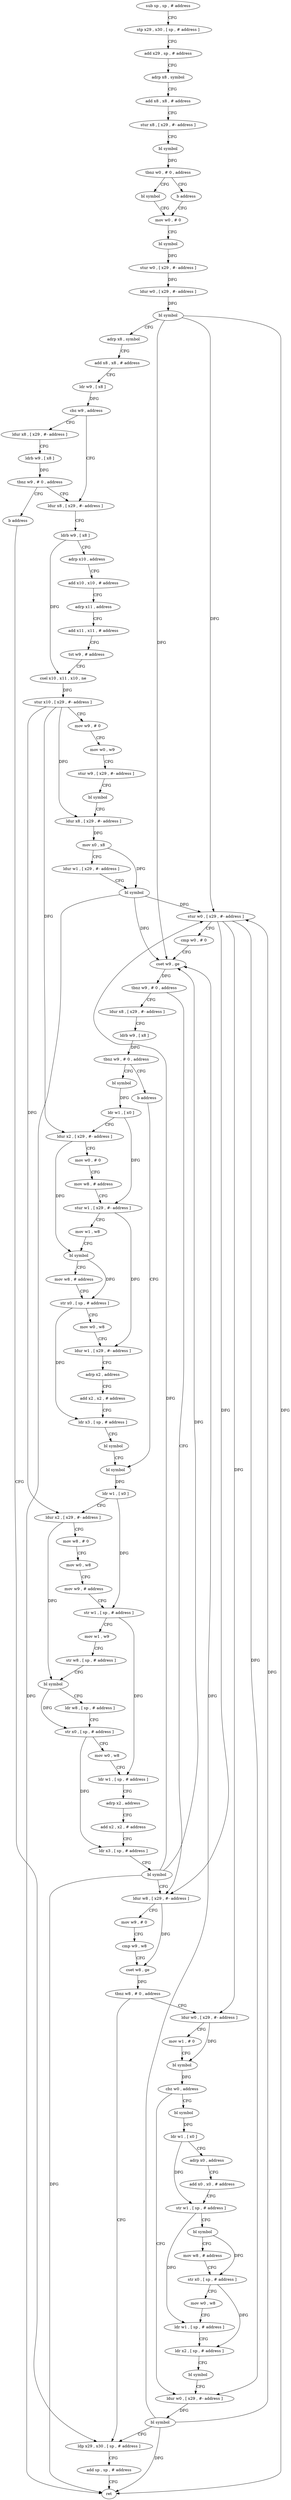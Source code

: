 digraph "func" {
"4214272" [label = "sub sp , sp , # address" ]
"4214276" [label = "stp x29 , x30 , [ sp , # address ]" ]
"4214280" [label = "add x29 , sp , # address" ]
"4214284" [label = "adrp x8 , symbol" ]
"4214288" [label = "add x8 , x8 , # address" ]
"4214292" [label = "stur x8 , [ x29 , #- address ]" ]
"4214296" [label = "bl symbol" ]
"4214300" [label = "tbnz w0 , # 0 , address" ]
"4214308" [label = "bl symbol" ]
"4214304" [label = "b address" ]
"4214312" [label = "mov w0 , # 0" ]
"4214364" [label = "ldur x8 , [ x29 , #- address ]" ]
"4214368" [label = "ldrb w9 , [ x8 ]" ]
"4214372" [label = "adrp x10 , address" ]
"4214376" [label = "add x10 , x10 , # address" ]
"4214380" [label = "adrp x11 , address" ]
"4214384" [label = "add x11 , x11 , # address" ]
"4214388" [label = "tst w9 , # address" ]
"4214392" [label = "csel x10 , x11 , x10 , ne" ]
"4214396" [label = "stur x10 , [ x29 , #- address ]" ]
"4214400" [label = "mov w9 , # 0" ]
"4214404" [label = "mov w0 , w9" ]
"4214408" [label = "stur w9 , [ x29 , #- address ]" ]
"4214412" [label = "bl symbol" ]
"4214416" [label = "ldur x8 , [ x29 , #- address ]" ]
"4214420" [label = "mov x0 , x8" ]
"4214424" [label = "ldur w1 , [ x29 , #- address ]" ]
"4214428" [label = "bl symbol" ]
"4214432" [label = "stur w0 , [ x29 , #- address ]" ]
"4214436" [label = "cmp w0 , # 0" ]
"4214440" [label = "cset w9 , ge" ]
"4214444" [label = "tbnz w9 , # 0 , address" ]
"4214600" [label = "ldur w8 , [ x29 , #- address ]" ]
"4214448" [label = "ldur x8 , [ x29 , #- address ]" ]
"4214348" [label = "ldur x8 , [ x29 , #- address ]" ]
"4214352" [label = "ldrb w9 , [ x8 ]" ]
"4214356" [label = "tbnz w9 , # 0 , address" ]
"4214360" [label = "b address" ]
"4214316" [label = "bl symbol" ]
"4214320" [label = "stur w0 , [ x29 , #- address ]" ]
"4214324" [label = "ldur w0 , [ x29 , #- address ]" ]
"4214328" [label = "bl symbol" ]
"4214332" [label = "adrp x8 , symbol" ]
"4214336" [label = "add x8 , x8 , # address" ]
"4214340" [label = "ldr w9 , [ x8 ]" ]
"4214344" [label = "cbz w9 , address" ]
"4214604" [label = "mov w9 , # 0" ]
"4214608" [label = "cmp w9 , w8" ]
"4214612" [label = "cset w8 , ge" ]
"4214616" [label = "tbnz w8 , # 0 , address" ]
"4214692" [label = "ldp x29 , x30 , [ sp , # address ]" ]
"4214620" [label = "ldur w0 , [ x29 , #- address ]" ]
"4214452" [label = "ldrb w9 , [ x8 ]" ]
"4214456" [label = "tbnz w9 , # 0 , address" ]
"4214464" [label = "bl symbol" ]
"4214460" [label = "b address" ]
"4214696" [label = "add sp , sp , # address" ]
"4214700" [label = "ret" ]
"4214624" [label = "mov w1 , # 0" ]
"4214628" [label = "bl symbol" ]
"4214632" [label = "cbz w0 , address" ]
"4214684" [label = "ldur w0 , [ x29 , #- address ]" ]
"4214636" [label = "bl symbol" ]
"4214468" [label = "ldr w1 , [ x0 ]" ]
"4214472" [label = "ldur x2 , [ x29 , #- address ]" ]
"4214476" [label = "mov w0 , # 0" ]
"4214480" [label = "mov w8 , # address" ]
"4214484" [label = "stur w1 , [ x29 , #- address ]" ]
"4214488" [label = "mov w1 , w8" ]
"4214492" [label = "bl symbol" ]
"4214496" [label = "mov w8 , # address" ]
"4214500" [label = "str x0 , [ sp , # address ]" ]
"4214504" [label = "mov w0 , w8" ]
"4214508" [label = "ldur w1 , [ x29 , #- address ]" ]
"4214512" [label = "adrp x2 , address" ]
"4214516" [label = "add x2 , x2 , # address" ]
"4214520" [label = "ldr x3 , [ sp , # address ]" ]
"4214524" [label = "bl symbol" ]
"4214528" [label = "bl symbol" ]
"4214688" [label = "bl symbol" ]
"4214640" [label = "ldr w1 , [ x0 ]" ]
"4214644" [label = "adrp x0 , address" ]
"4214648" [label = "add x0 , x0 , # address" ]
"4214652" [label = "str w1 , [ sp , # address ]" ]
"4214656" [label = "bl symbol" ]
"4214660" [label = "mov w8 , # address" ]
"4214664" [label = "str x0 , [ sp , # address ]" ]
"4214668" [label = "mov w0 , w8" ]
"4214672" [label = "ldr w1 , [ sp , # address ]" ]
"4214676" [label = "ldr x2 , [ sp , # address ]" ]
"4214680" [label = "bl symbol" ]
"4214532" [label = "ldr w1 , [ x0 ]" ]
"4214536" [label = "ldur x2 , [ x29 , #- address ]" ]
"4214540" [label = "mov w8 , # 0" ]
"4214544" [label = "mov w0 , w8" ]
"4214548" [label = "mov w9 , # address" ]
"4214552" [label = "str w1 , [ sp , # address ]" ]
"4214556" [label = "mov w1 , w9" ]
"4214560" [label = "str w8 , [ sp , # address ]" ]
"4214564" [label = "bl symbol" ]
"4214568" [label = "ldr w8 , [ sp , # address ]" ]
"4214572" [label = "str x0 , [ sp , # address ]" ]
"4214576" [label = "mov w0 , w8" ]
"4214580" [label = "ldr w1 , [ sp , # address ]" ]
"4214584" [label = "adrp x2 , address" ]
"4214588" [label = "add x2 , x2 , # address" ]
"4214592" [label = "ldr x3 , [ sp , # address ]" ]
"4214596" [label = "bl symbol" ]
"4214272" -> "4214276" [ label = "CFG" ]
"4214276" -> "4214280" [ label = "CFG" ]
"4214280" -> "4214284" [ label = "CFG" ]
"4214284" -> "4214288" [ label = "CFG" ]
"4214288" -> "4214292" [ label = "CFG" ]
"4214292" -> "4214296" [ label = "CFG" ]
"4214296" -> "4214300" [ label = "DFG" ]
"4214300" -> "4214308" [ label = "CFG" ]
"4214300" -> "4214304" [ label = "CFG" ]
"4214308" -> "4214312" [ label = "CFG" ]
"4214304" -> "4214312" [ label = "CFG" ]
"4214312" -> "4214316" [ label = "CFG" ]
"4214364" -> "4214368" [ label = "CFG" ]
"4214368" -> "4214372" [ label = "CFG" ]
"4214368" -> "4214392" [ label = "DFG" ]
"4214372" -> "4214376" [ label = "CFG" ]
"4214376" -> "4214380" [ label = "CFG" ]
"4214380" -> "4214384" [ label = "CFG" ]
"4214384" -> "4214388" [ label = "CFG" ]
"4214388" -> "4214392" [ label = "CFG" ]
"4214392" -> "4214396" [ label = "DFG" ]
"4214396" -> "4214400" [ label = "CFG" ]
"4214396" -> "4214416" [ label = "DFG" ]
"4214396" -> "4214472" [ label = "DFG" ]
"4214396" -> "4214536" [ label = "DFG" ]
"4214400" -> "4214404" [ label = "CFG" ]
"4214404" -> "4214408" [ label = "CFG" ]
"4214408" -> "4214412" [ label = "CFG" ]
"4214412" -> "4214416" [ label = "CFG" ]
"4214416" -> "4214420" [ label = "DFG" ]
"4214420" -> "4214424" [ label = "CFG" ]
"4214420" -> "4214428" [ label = "DFG" ]
"4214424" -> "4214428" [ label = "CFG" ]
"4214428" -> "4214432" [ label = "DFG" ]
"4214428" -> "4214440" [ label = "DFG" ]
"4214428" -> "4214700" [ label = "DFG" ]
"4214432" -> "4214436" [ label = "CFG" ]
"4214432" -> "4214600" [ label = "DFG" ]
"4214432" -> "4214620" [ label = "DFG" ]
"4214432" -> "4214684" [ label = "DFG" ]
"4214436" -> "4214440" [ label = "CFG" ]
"4214440" -> "4214444" [ label = "DFG" ]
"4214444" -> "4214600" [ label = "CFG" ]
"4214444" -> "4214448" [ label = "CFG" ]
"4214600" -> "4214604" [ label = "CFG" ]
"4214600" -> "4214612" [ label = "DFG" ]
"4214448" -> "4214452" [ label = "CFG" ]
"4214348" -> "4214352" [ label = "CFG" ]
"4214352" -> "4214356" [ label = "DFG" ]
"4214356" -> "4214364" [ label = "CFG" ]
"4214356" -> "4214360" [ label = "CFG" ]
"4214360" -> "4214692" [ label = "CFG" ]
"4214316" -> "4214320" [ label = "DFG" ]
"4214320" -> "4214324" [ label = "DFG" ]
"4214324" -> "4214328" [ label = "DFG" ]
"4214328" -> "4214332" [ label = "CFG" ]
"4214328" -> "4214432" [ label = "DFG" ]
"4214328" -> "4214440" [ label = "DFG" ]
"4214328" -> "4214700" [ label = "DFG" ]
"4214332" -> "4214336" [ label = "CFG" ]
"4214336" -> "4214340" [ label = "CFG" ]
"4214340" -> "4214344" [ label = "DFG" ]
"4214344" -> "4214364" [ label = "CFG" ]
"4214344" -> "4214348" [ label = "CFG" ]
"4214604" -> "4214608" [ label = "CFG" ]
"4214608" -> "4214612" [ label = "CFG" ]
"4214612" -> "4214616" [ label = "DFG" ]
"4214616" -> "4214692" [ label = "CFG" ]
"4214616" -> "4214620" [ label = "CFG" ]
"4214692" -> "4214696" [ label = "CFG" ]
"4214620" -> "4214624" [ label = "CFG" ]
"4214620" -> "4214628" [ label = "DFG" ]
"4214452" -> "4214456" [ label = "DFG" ]
"4214456" -> "4214464" [ label = "CFG" ]
"4214456" -> "4214460" [ label = "CFG" ]
"4214464" -> "4214468" [ label = "DFG" ]
"4214460" -> "4214528" [ label = "CFG" ]
"4214696" -> "4214700" [ label = "CFG" ]
"4214624" -> "4214628" [ label = "CFG" ]
"4214628" -> "4214632" [ label = "DFG" ]
"4214632" -> "4214684" [ label = "CFG" ]
"4214632" -> "4214636" [ label = "CFG" ]
"4214684" -> "4214688" [ label = "DFG" ]
"4214636" -> "4214640" [ label = "DFG" ]
"4214468" -> "4214472" [ label = "CFG" ]
"4214468" -> "4214484" [ label = "DFG" ]
"4214472" -> "4214476" [ label = "CFG" ]
"4214472" -> "4214492" [ label = "DFG" ]
"4214476" -> "4214480" [ label = "CFG" ]
"4214480" -> "4214484" [ label = "CFG" ]
"4214484" -> "4214488" [ label = "CFG" ]
"4214484" -> "4214508" [ label = "DFG" ]
"4214488" -> "4214492" [ label = "CFG" ]
"4214492" -> "4214496" [ label = "CFG" ]
"4214492" -> "4214500" [ label = "DFG" ]
"4214496" -> "4214500" [ label = "CFG" ]
"4214500" -> "4214504" [ label = "CFG" ]
"4214500" -> "4214520" [ label = "DFG" ]
"4214504" -> "4214508" [ label = "CFG" ]
"4214508" -> "4214512" [ label = "CFG" ]
"4214512" -> "4214516" [ label = "CFG" ]
"4214516" -> "4214520" [ label = "CFG" ]
"4214520" -> "4214524" [ label = "CFG" ]
"4214524" -> "4214528" [ label = "CFG" ]
"4214528" -> "4214532" [ label = "DFG" ]
"4214688" -> "4214692" [ label = "CFG" ]
"4214688" -> "4214432" [ label = "DFG" ]
"4214688" -> "4214440" [ label = "DFG" ]
"4214688" -> "4214700" [ label = "DFG" ]
"4214640" -> "4214644" [ label = "CFG" ]
"4214640" -> "4214652" [ label = "DFG" ]
"4214644" -> "4214648" [ label = "CFG" ]
"4214648" -> "4214652" [ label = "CFG" ]
"4214652" -> "4214656" [ label = "CFG" ]
"4214652" -> "4214672" [ label = "DFG" ]
"4214656" -> "4214660" [ label = "CFG" ]
"4214656" -> "4214664" [ label = "DFG" ]
"4214660" -> "4214664" [ label = "CFG" ]
"4214664" -> "4214668" [ label = "CFG" ]
"4214664" -> "4214676" [ label = "DFG" ]
"4214668" -> "4214672" [ label = "CFG" ]
"4214672" -> "4214676" [ label = "CFG" ]
"4214676" -> "4214680" [ label = "CFG" ]
"4214680" -> "4214684" [ label = "CFG" ]
"4214532" -> "4214536" [ label = "CFG" ]
"4214532" -> "4214552" [ label = "DFG" ]
"4214536" -> "4214540" [ label = "CFG" ]
"4214536" -> "4214564" [ label = "DFG" ]
"4214540" -> "4214544" [ label = "CFG" ]
"4214544" -> "4214548" [ label = "CFG" ]
"4214548" -> "4214552" [ label = "CFG" ]
"4214552" -> "4214556" [ label = "CFG" ]
"4214552" -> "4214580" [ label = "DFG" ]
"4214556" -> "4214560" [ label = "CFG" ]
"4214560" -> "4214564" [ label = "CFG" ]
"4214564" -> "4214568" [ label = "CFG" ]
"4214564" -> "4214572" [ label = "DFG" ]
"4214568" -> "4214572" [ label = "CFG" ]
"4214572" -> "4214576" [ label = "CFG" ]
"4214572" -> "4214592" [ label = "DFG" ]
"4214576" -> "4214580" [ label = "CFG" ]
"4214580" -> "4214584" [ label = "CFG" ]
"4214584" -> "4214588" [ label = "CFG" ]
"4214588" -> "4214592" [ label = "CFG" ]
"4214592" -> "4214596" [ label = "CFG" ]
"4214596" -> "4214600" [ label = "CFG" ]
"4214596" -> "4214432" [ label = "DFG" ]
"4214596" -> "4214440" [ label = "DFG" ]
"4214596" -> "4214700" [ label = "DFG" ]
}
